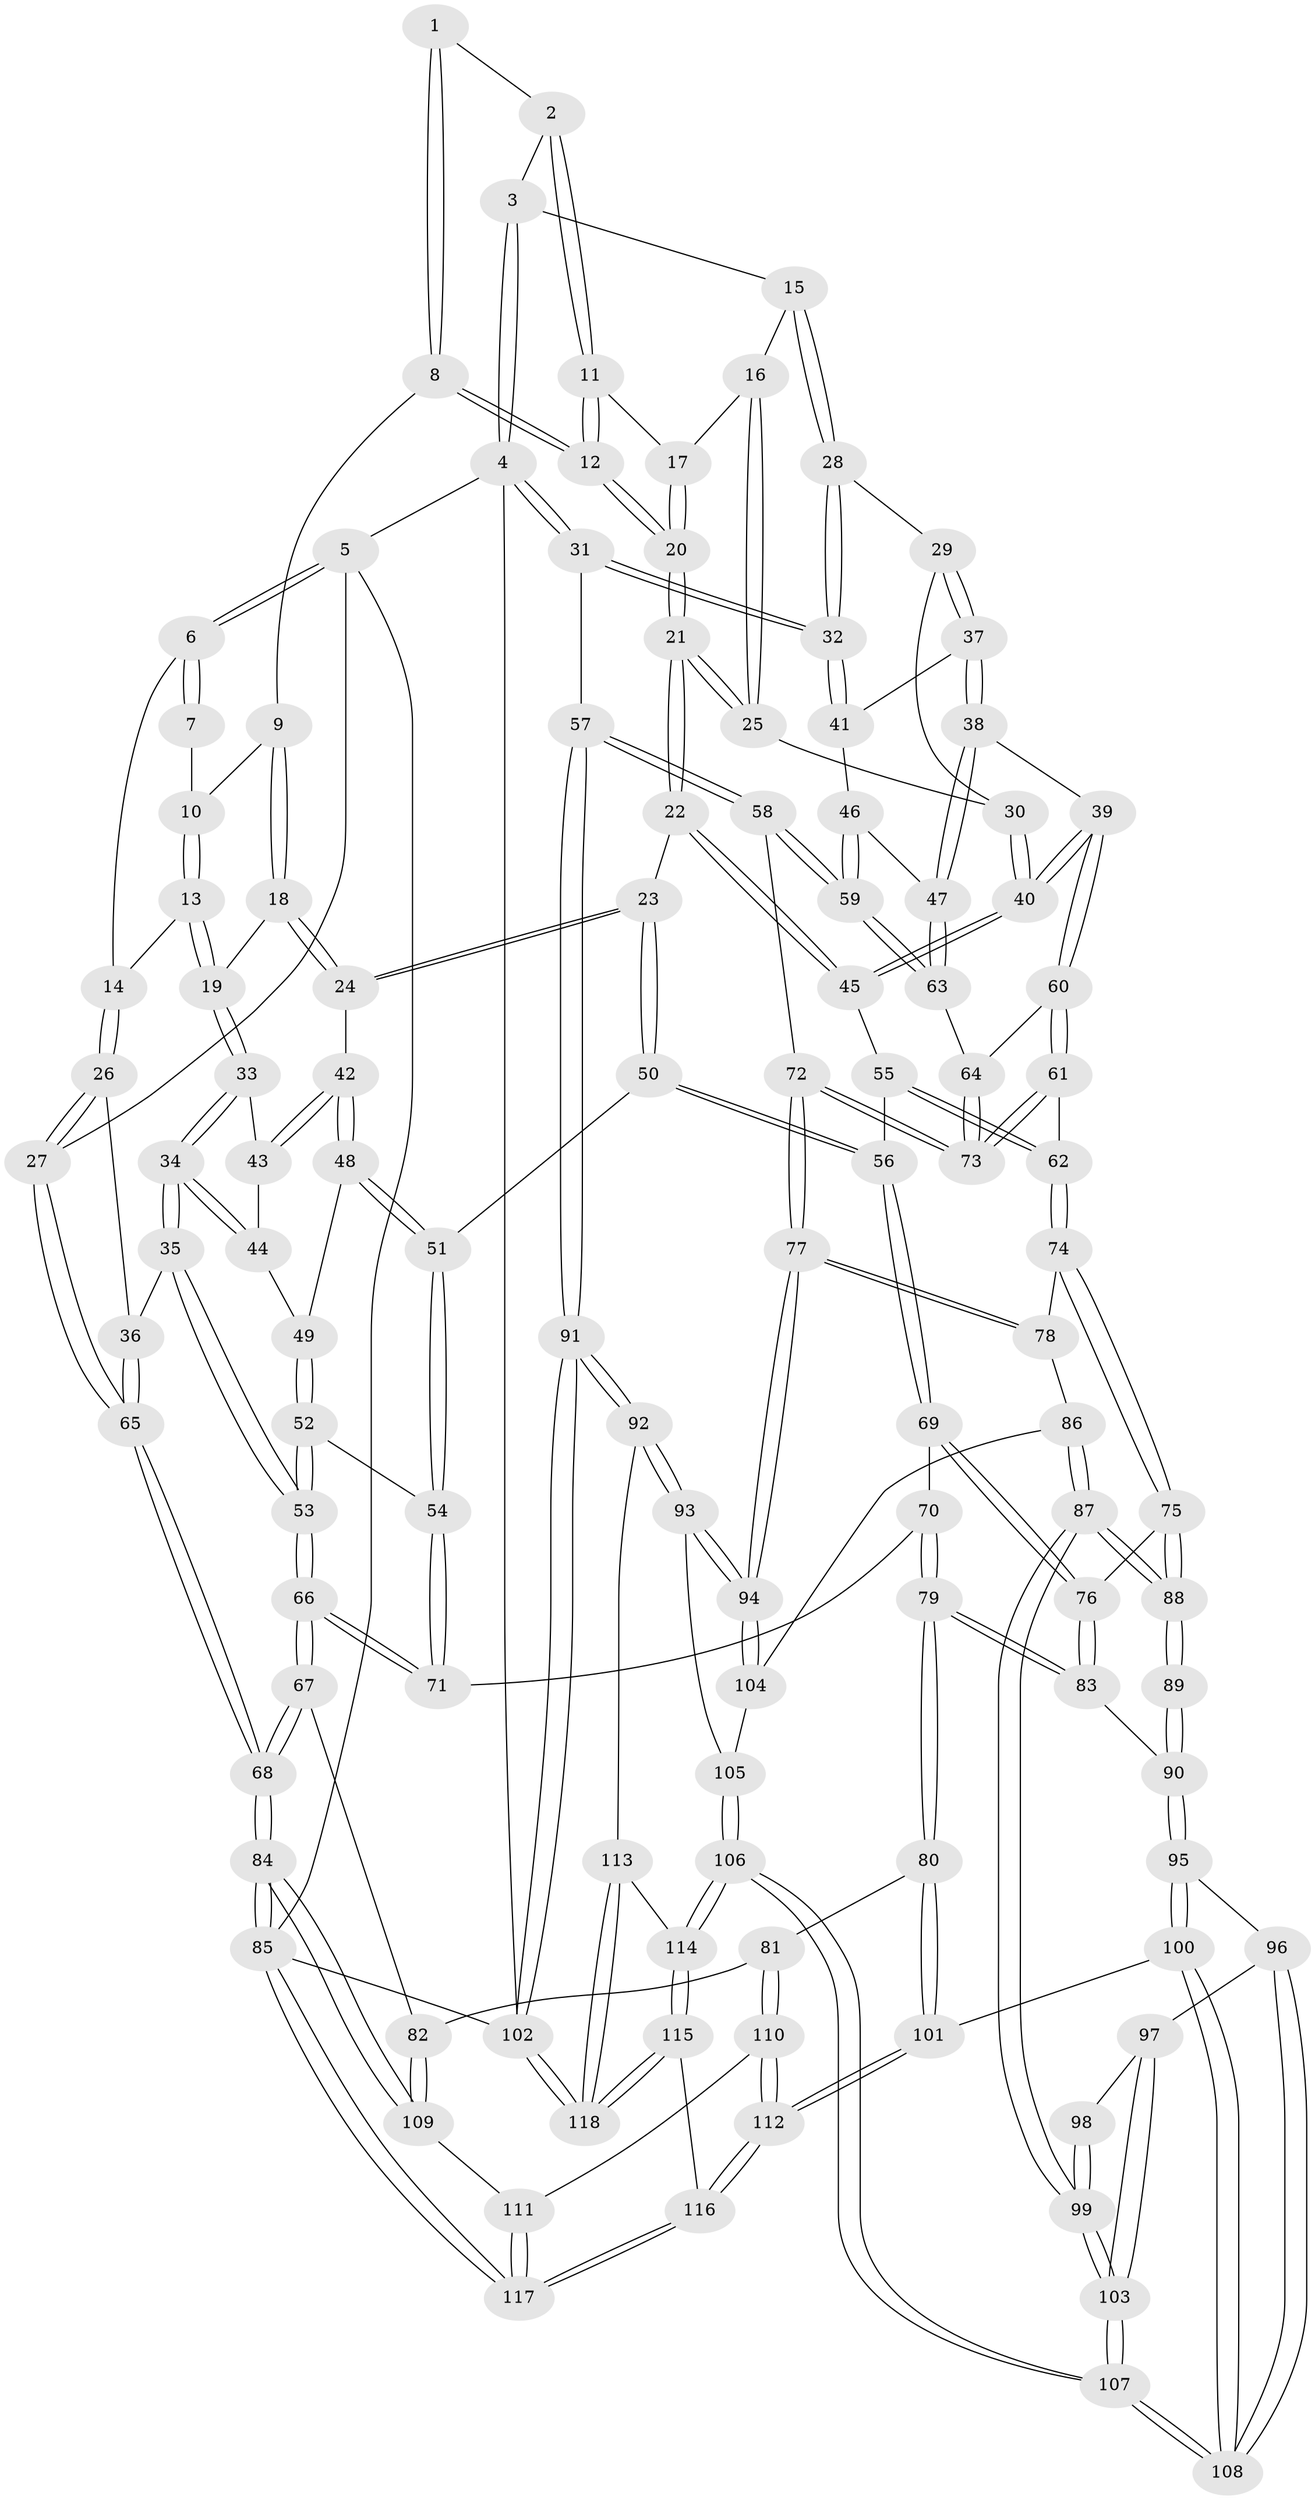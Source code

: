 // Generated by graph-tools (version 1.1) at 2025/38/03/09/25 02:38:24]
// undirected, 118 vertices, 292 edges
graph export_dot {
graph [start="1"]
  node [color=gray90,style=filled];
  1 [pos="+0.45550524370499645+0"];
  2 [pos="+0.5945317668608578+0"];
  3 [pos="+1+0"];
  4 [pos="+1+0"];
  5 [pos="+0+0"];
  6 [pos="+0+0"];
  7 [pos="+0.3521441718790801+0"];
  8 [pos="+0.4508898323587765+0.09829167805214706"];
  9 [pos="+0.4346860806830624+0.10166419990252454"];
  10 [pos="+0.39734856329351054+0.0493166197260319"];
  11 [pos="+0.6053129580418612+0"];
  12 [pos="+0.503950189669949+0.10621633070739885"];
  13 [pos="+0.19690251854555926+0.12185264838338032"];
  14 [pos="+0.17872950053444847+0.10517030638233754"];
  15 [pos="+0.8351768114123792+0.14367239595746228"];
  16 [pos="+0.6792136948500289+0.07316266644388464"];
  17 [pos="+0.6790238312253561+0.07288189165841971"];
  18 [pos="+0.3224209793156406+0.20285343486663762"];
  19 [pos="+0.2543891117354253+0.184277743464723"];
  20 [pos="+0.517326899996485+0.12727008417737332"];
  21 [pos="+0.5604621628665135+0.2618990126579603"];
  22 [pos="+0.5471921158412422+0.2868616118906402"];
  23 [pos="+0.46933934387223375+0.3110648477017387"];
  24 [pos="+0.4229951457497169+0.2919096573365679"];
  25 [pos="+0.5780921258654481+0.2506786776214942"];
  26 [pos="+0.07648556968505053+0.25250034006272215"];
  27 [pos="+0+0.3158868897764869"];
  28 [pos="+0.8391654204664845+0.15645730361511095"];
  29 [pos="+0.8096648532543422+0.210883520545747"];
  30 [pos="+0.7814090869155944+0.22246514812598966"];
  31 [pos="+1+0.2846458727555779"];
  32 [pos="+1+0.28101414289285587"];
  33 [pos="+0.24603202425489448+0.2147568954513163"];
  34 [pos="+0.1598974379690613+0.37110969049389153"];
  35 [pos="+0.10915200740642755+0.4077599696090001"];
  36 [pos="+0.10416956118760066+0.4061382290286718"];
  37 [pos="+0.8290837530594671+0.3275156952353284"];
  38 [pos="+0.7840716872456546+0.3839982309842341"];
  39 [pos="+0.6700964596773229+0.39794298516996274"];
  40 [pos="+0.6652455158149585+0.39268063803002917"];
  41 [pos="+0.895029471988893+0.3620105336461666"];
  42 [pos="+0.3068523433167595+0.3910532314959449"];
  43 [pos="+0.2573889897602812+0.27726687506693704"];
  44 [pos="+0.25493260944600815+0.38959812458273496"];
  45 [pos="+0.6145749126195996+0.3608472474347309"];
  46 [pos="+0.8933952971643717+0.41952030306058524"];
  47 [pos="+0.8235000552698849+0.4717925177809686"];
  48 [pos="+0.3025740760699422+0.397813099330816"];
  49 [pos="+0.2665658750607787+0.3979125750066557"];
  50 [pos="+0.4409642682510946+0.463641669054805"];
  51 [pos="+0.33544338984992694+0.46762799572633906"];
  52 [pos="+0.22362609634151692+0.4813465739565624"];
  53 [pos="+0.15791685671998473+0.49033990576879344"];
  54 [pos="+0.2986350578872432+0.5057871752657297"];
  55 [pos="+0.5624608326448526+0.4595590995034569"];
  56 [pos="+0.4596761080912301+0.5010320703388264"];
  57 [pos="+1+0.5323577500890088"];
  58 [pos="+1+0.5521886186437719"];
  59 [pos="+0.9785210723951522+0.49670602174204465"];
  60 [pos="+0.680874427648+0.5165095961255463"];
  61 [pos="+0.659448345432057+0.5553595702179013"];
  62 [pos="+0.6461592642006035+0.5678866980055475"];
  63 [pos="+0.8225698426083179+0.4810839472864565"];
  64 [pos="+0.8120240238351187+0.5029020349930294"];
  65 [pos="+0+0.4458431165238285"];
  66 [pos="+0.13406750445089582+0.6534665143258555"];
  67 [pos="+0.12400763196468297+0.6654952987569168"];
  68 [pos="+0+0.6390776238145058"];
  69 [pos="+0.46783084544419595+0.5424613306847135"];
  70 [pos="+0.31995818945188775+0.6127444212702523"];
  71 [pos="+0.30901348393093714+0.60770928223981"];
  72 [pos="+0.8813799325187278+0.6497621573463044"];
  73 [pos="+0.8793212365542382+0.6472770293886634"];
  74 [pos="+0.6303504918216268+0.5887980975731991"];
  75 [pos="+0.6170284690105431+0.5958484684328154"];
  76 [pos="+0.5216242116425357+0.5983713865376306"];
  77 [pos="+0.8395562598871097+0.7480442666934505"];
  78 [pos="+0.7008290110413675+0.6569793415623663"];
  79 [pos="+0.3786319701482882+0.7280894550513993"];
  80 [pos="+0.3576365652609611+0.7580479632809632"];
  81 [pos="+0.310879647399617+0.7713015972755398"];
  82 [pos="+0.1416603197650856+0.7064212085483573"];
  83 [pos="+0.4686188382705585+0.713894082680985"];
  84 [pos="+0+1"];
  85 [pos="+0+1"];
  86 [pos="+0.6606000645261377+0.7648456781913127"];
  87 [pos="+0.63882525620562+0.7631506243511722"];
  88 [pos="+0.6213796040660008+0.7421730355075804"];
  89 [pos="+0.582080193877411+0.7447913740947237"];
  90 [pos="+0.4724629634349172+0.7186851213975676"];
  91 [pos="+1+0.9448083339086265"];
  92 [pos="+0.8649558733764252+0.8297959127301394"];
  93 [pos="+0.8412080767502871+0.7859411091223796"];
  94 [pos="+0.8374425212019013+0.7738770508296913"];
  95 [pos="+0.48748324871702253+0.767385494727762"];
  96 [pos="+0.4954078500391546+0.7759711930791614"];
  97 [pos="+0.5398267788494825+0.7990267483455112"];
  98 [pos="+0.5574875526373437+0.786450377662644"];
  99 [pos="+0.6162483309792953+0.8113097923411124"];
  100 [pos="+0.4268702990737292+0.8990312575384911"];
  101 [pos="+0.40756945197633426+0.9008619993943963"];
  102 [pos="+1+1"];
  103 [pos="+0.5915791765606461+0.8858737127773392"];
  104 [pos="+0.6733477432953866+0.7678437202543571"];
  105 [pos="+0.6771342490865122+0.8676100501687868"];
  106 [pos="+0.591086162715631+0.9492388422644374"];
  107 [pos="+0.5887701606659049+0.9461750464541486"];
  108 [pos="+0.5276358720131655+0.9202607748236825"];
  109 [pos="+0.13956193979027096+0.875102619112416"];
  110 [pos="+0.251125346608566+0.8932037816573782"];
  111 [pos="+0.2170247743344293+0.9036151309050461"];
  112 [pos="+0.37862382926477456+0.9280554591504294"];
  113 [pos="+0.834000251716255+0.908204632932598"];
  114 [pos="+0.5936236237793949+0.9556100624578387"];
  115 [pos="+0.6032204681871103+1"];
  116 [pos="+0.34568710895482196+1"];
  117 [pos="+0.2920619233177855+1"];
  118 [pos="+0.8453390084711992+1"];
  1 -- 2;
  1 -- 8;
  1 -- 8;
  2 -- 3;
  2 -- 11;
  2 -- 11;
  3 -- 4;
  3 -- 4;
  3 -- 15;
  4 -- 5;
  4 -- 31;
  4 -- 31;
  4 -- 102;
  5 -- 6;
  5 -- 6;
  5 -- 27;
  5 -- 85;
  6 -- 7;
  6 -- 7;
  6 -- 14;
  7 -- 10;
  8 -- 9;
  8 -- 12;
  8 -- 12;
  9 -- 10;
  9 -- 18;
  9 -- 18;
  10 -- 13;
  10 -- 13;
  11 -- 12;
  11 -- 12;
  11 -- 17;
  12 -- 20;
  12 -- 20;
  13 -- 14;
  13 -- 19;
  13 -- 19;
  14 -- 26;
  14 -- 26;
  15 -- 16;
  15 -- 28;
  15 -- 28;
  16 -- 17;
  16 -- 25;
  16 -- 25;
  17 -- 20;
  17 -- 20;
  18 -- 19;
  18 -- 24;
  18 -- 24;
  19 -- 33;
  19 -- 33;
  20 -- 21;
  20 -- 21;
  21 -- 22;
  21 -- 22;
  21 -- 25;
  21 -- 25;
  22 -- 23;
  22 -- 45;
  22 -- 45;
  23 -- 24;
  23 -- 24;
  23 -- 50;
  23 -- 50;
  24 -- 42;
  25 -- 30;
  26 -- 27;
  26 -- 27;
  26 -- 36;
  27 -- 65;
  27 -- 65;
  28 -- 29;
  28 -- 32;
  28 -- 32;
  29 -- 30;
  29 -- 37;
  29 -- 37;
  30 -- 40;
  30 -- 40;
  31 -- 32;
  31 -- 32;
  31 -- 57;
  32 -- 41;
  32 -- 41;
  33 -- 34;
  33 -- 34;
  33 -- 43;
  34 -- 35;
  34 -- 35;
  34 -- 44;
  34 -- 44;
  35 -- 36;
  35 -- 53;
  35 -- 53;
  36 -- 65;
  36 -- 65;
  37 -- 38;
  37 -- 38;
  37 -- 41;
  38 -- 39;
  38 -- 47;
  38 -- 47;
  39 -- 40;
  39 -- 40;
  39 -- 60;
  39 -- 60;
  40 -- 45;
  40 -- 45;
  41 -- 46;
  42 -- 43;
  42 -- 43;
  42 -- 48;
  42 -- 48;
  43 -- 44;
  44 -- 49;
  45 -- 55;
  46 -- 47;
  46 -- 59;
  46 -- 59;
  47 -- 63;
  47 -- 63;
  48 -- 49;
  48 -- 51;
  48 -- 51;
  49 -- 52;
  49 -- 52;
  50 -- 51;
  50 -- 56;
  50 -- 56;
  51 -- 54;
  51 -- 54;
  52 -- 53;
  52 -- 53;
  52 -- 54;
  53 -- 66;
  53 -- 66;
  54 -- 71;
  54 -- 71;
  55 -- 56;
  55 -- 62;
  55 -- 62;
  56 -- 69;
  56 -- 69;
  57 -- 58;
  57 -- 58;
  57 -- 91;
  57 -- 91;
  58 -- 59;
  58 -- 59;
  58 -- 72;
  59 -- 63;
  59 -- 63;
  60 -- 61;
  60 -- 61;
  60 -- 64;
  61 -- 62;
  61 -- 73;
  61 -- 73;
  62 -- 74;
  62 -- 74;
  63 -- 64;
  64 -- 73;
  64 -- 73;
  65 -- 68;
  65 -- 68;
  66 -- 67;
  66 -- 67;
  66 -- 71;
  66 -- 71;
  67 -- 68;
  67 -- 68;
  67 -- 82;
  68 -- 84;
  68 -- 84;
  69 -- 70;
  69 -- 76;
  69 -- 76;
  70 -- 71;
  70 -- 79;
  70 -- 79;
  72 -- 73;
  72 -- 73;
  72 -- 77;
  72 -- 77;
  74 -- 75;
  74 -- 75;
  74 -- 78;
  75 -- 76;
  75 -- 88;
  75 -- 88;
  76 -- 83;
  76 -- 83;
  77 -- 78;
  77 -- 78;
  77 -- 94;
  77 -- 94;
  78 -- 86;
  79 -- 80;
  79 -- 80;
  79 -- 83;
  79 -- 83;
  80 -- 81;
  80 -- 101;
  80 -- 101;
  81 -- 82;
  81 -- 110;
  81 -- 110;
  82 -- 109;
  82 -- 109;
  83 -- 90;
  84 -- 85;
  84 -- 85;
  84 -- 109;
  84 -- 109;
  85 -- 117;
  85 -- 117;
  85 -- 102;
  86 -- 87;
  86 -- 87;
  86 -- 104;
  87 -- 88;
  87 -- 88;
  87 -- 99;
  87 -- 99;
  88 -- 89;
  88 -- 89;
  89 -- 90;
  89 -- 90;
  90 -- 95;
  90 -- 95;
  91 -- 92;
  91 -- 92;
  91 -- 102;
  91 -- 102;
  92 -- 93;
  92 -- 93;
  92 -- 113;
  93 -- 94;
  93 -- 94;
  93 -- 105;
  94 -- 104;
  94 -- 104;
  95 -- 96;
  95 -- 100;
  95 -- 100;
  96 -- 97;
  96 -- 108;
  96 -- 108;
  97 -- 98;
  97 -- 103;
  97 -- 103;
  98 -- 99;
  98 -- 99;
  99 -- 103;
  99 -- 103;
  100 -- 101;
  100 -- 108;
  100 -- 108;
  101 -- 112;
  101 -- 112;
  102 -- 118;
  102 -- 118;
  103 -- 107;
  103 -- 107;
  104 -- 105;
  105 -- 106;
  105 -- 106;
  106 -- 107;
  106 -- 107;
  106 -- 114;
  106 -- 114;
  107 -- 108;
  107 -- 108;
  109 -- 111;
  110 -- 111;
  110 -- 112;
  110 -- 112;
  111 -- 117;
  111 -- 117;
  112 -- 116;
  112 -- 116;
  113 -- 114;
  113 -- 118;
  113 -- 118;
  114 -- 115;
  114 -- 115;
  115 -- 116;
  115 -- 118;
  115 -- 118;
  116 -- 117;
  116 -- 117;
}
